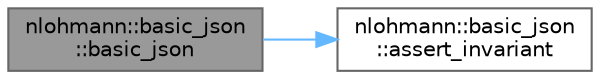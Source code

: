 digraph "nlohmann::basic_json::basic_json"
{
 // LATEX_PDF_SIZE
  bgcolor="transparent";
  edge [fontname=Helvetica,fontsize=10,labelfontname=Helvetica,labelfontsize=10];
  node [fontname=Helvetica,fontsize=10,shape=box,height=0.2,width=0.4];
  rankdir="LR";
  Node1 [label="nlohmann::basic_json\l::basic_json",height=0.2,width=0.4,color="gray40", fillcolor="grey60", style="filled", fontcolor="black",tooltip="create a null object"];
  Node1 -> Node2 [color="steelblue1",style="solid"];
  Node2 [label="nlohmann::basic_json\l::assert_invariant",height=0.2,width=0.4,color="grey40", fillcolor="white", style="filled",URL="$a01659.html#aa7e7b1bdb6e9dbcfa5e284e8a2fb6464",tooltip="checks the class invariants"];
}
